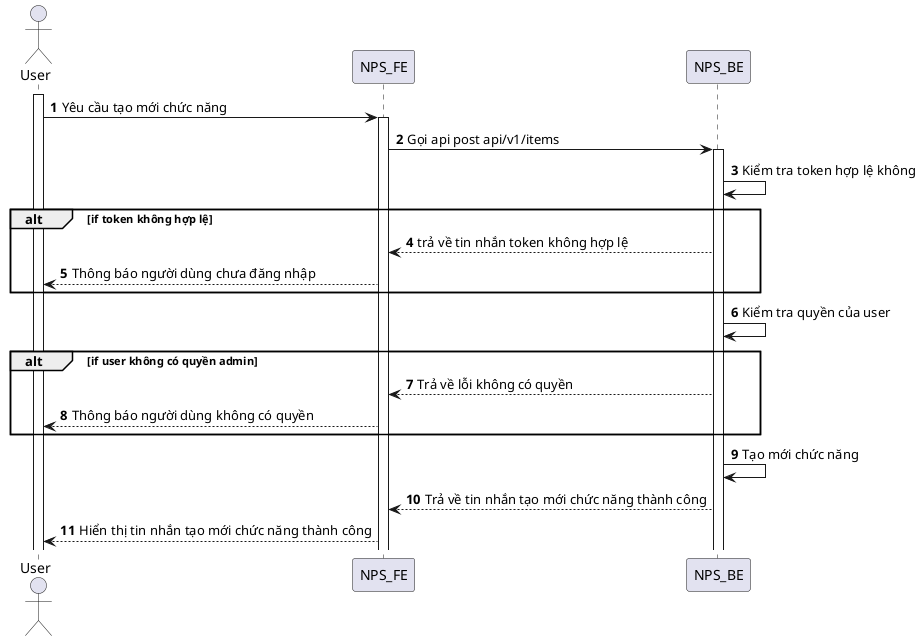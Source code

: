 @startuml
autonumber
actor User
activate User
User -> NPS_FE: Yêu cầu tạo mới chức năng
activate NPS_FE
NPS_FE -> NPS_BE: Gọi api post api/v1/items
activate NPS_BE
NPS_BE -> NPS_BE: Kiểm tra token hợp lệ không
alt if token không hợp lệ
NPS_BE --> NPS_FE: trả về tin nhắn token không hợp lệ
NPS_FE --> User: Thông báo người dùng chưa đăng nhập
end
NPS_BE -> NPS_BE: Kiểm tra quyền của user
alt if user không có quyền admin
NPS_BE --> NPS_FE: Trả về lỗi không có quyền
NPS_FE --> User: Thông báo người dùng không có quyền
end
NPS_BE -> NPS_BE: Tạo mới chức năng
NPS_BE --> NPS_FE: Trả về tin nhắn tạo mới chức năng thành công
NPS_FE --> User: Hiển thị tin nhắn tạo mới chức năng thành công
@enduml